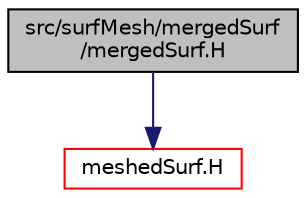digraph "src/surfMesh/mergedSurf/mergedSurf.H"
{
  bgcolor="transparent";
  edge [fontname="Helvetica",fontsize="10",labelfontname="Helvetica",labelfontsize="10"];
  node [fontname="Helvetica",fontsize="10",shape=record];
  Node1 [label="src/surfMesh/mergedSurf\l/mergedSurf.H",height=0.2,width=0.4,color="black", fillcolor="grey75", style="filled" fontcolor="black"];
  Node1 -> Node2 [color="midnightblue",fontsize="10",style="solid",fontname="Helvetica"];
  Node2 [label="meshedSurf.H",height=0.2,width=0.4,color="red",URL="$meshedSurf_8H.html"];
}
